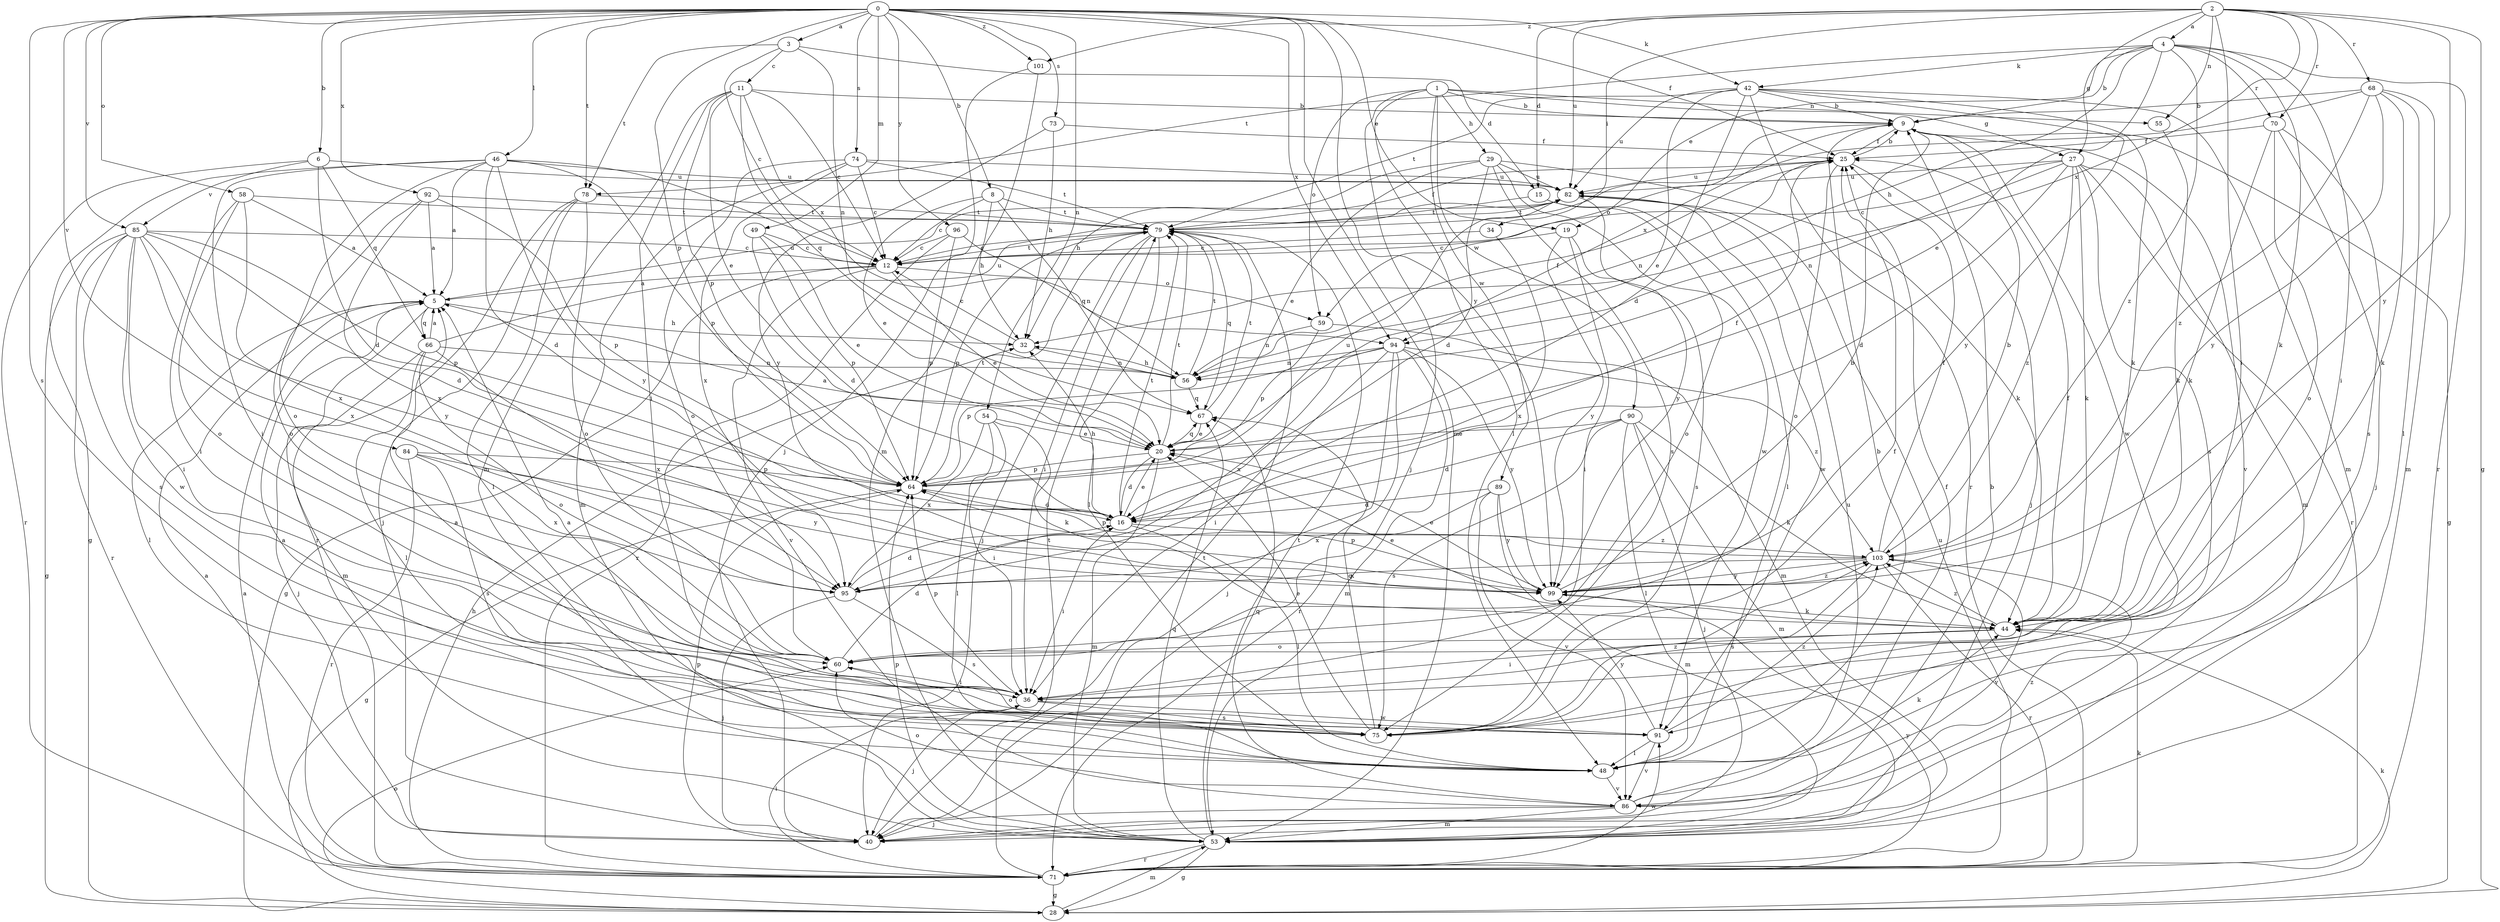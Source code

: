 strict digraph  {
0;
1;
2;
3;
4;
5;
6;
8;
9;
11;
12;
15;
16;
19;
20;
25;
27;
28;
29;
32;
34;
36;
40;
42;
44;
46;
48;
49;
53;
54;
55;
56;
58;
59;
60;
64;
66;
67;
68;
70;
71;
73;
74;
75;
78;
79;
82;
84;
85;
86;
89;
90;
91;
92;
94;
95;
96;
99;
101;
103;
0 -> 3  [label=a];
0 -> 6  [label=b];
0 -> 8  [label=b];
0 -> 19  [label=e];
0 -> 25  [label=f];
0 -> 42  [label=k];
0 -> 46  [label=l];
0 -> 49  [label=m];
0 -> 53  [label=m];
0 -> 54  [label=n];
0 -> 58  [label=o];
0 -> 64  [label=p];
0 -> 73  [label=s];
0 -> 74  [label=s];
0 -> 75  [label=s];
0 -> 78  [label=t];
0 -> 84  [label=v];
0 -> 85  [label=v];
0 -> 92  [label=x];
0 -> 94  [label=x];
0 -> 96  [label=y];
0 -> 99  [label=y];
0 -> 101  [label=z];
1 -> 9  [label=b];
1 -> 27  [label=g];
1 -> 29  [label=h];
1 -> 40  [label=j];
1 -> 48  [label=l];
1 -> 55  [label=n];
1 -> 59  [label=o];
1 -> 89  [label=w];
1 -> 90  [label=w];
2 -> 4  [label=a];
2 -> 15  [label=d];
2 -> 27  [label=g];
2 -> 28  [label=g];
2 -> 34  [label=i];
2 -> 36  [label=i];
2 -> 55  [label=n];
2 -> 68  [label=r];
2 -> 70  [label=r];
2 -> 82  [label=u];
2 -> 94  [label=x];
2 -> 99  [label=y];
2 -> 101  [label=z];
3 -> 11  [label=c];
3 -> 12  [label=c];
3 -> 15  [label=d];
3 -> 56  [label=n];
3 -> 78  [label=t];
4 -> 9  [label=b];
4 -> 19  [label=e];
4 -> 20  [label=e];
4 -> 32  [label=h];
4 -> 36  [label=i];
4 -> 42  [label=k];
4 -> 44  [label=k];
4 -> 70  [label=r];
4 -> 71  [label=r];
4 -> 78  [label=t];
4 -> 103  [label=z];
5 -> 32  [label=h];
5 -> 48  [label=l];
5 -> 53  [label=m];
5 -> 66  [label=q];
5 -> 82  [label=u];
6 -> 16  [label=d];
6 -> 66  [label=q];
6 -> 71  [label=r];
6 -> 82  [label=u];
6 -> 85  [label=v];
8 -> 12  [label=c];
8 -> 20  [label=e];
8 -> 32  [label=h];
8 -> 67  [label=q];
8 -> 79  [label=t];
9 -> 25  [label=f];
9 -> 28  [label=g];
9 -> 59  [label=o];
9 -> 86  [label=v];
9 -> 91  [label=w];
9 -> 94  [label=x];
11 -> 9  [label=b];
11 -> 12  [label=c];
11 -> 20  [label=e];
11 -> 36  [label=i];
11 -> 53  [label=m];
11 -> 64  [label=p];
11 -> 67  [label=q];
11 -> 94  [label=x];
12 -> 5  [label=a];
12 -> 20  [label=e];
12 -> 28  [label=g];
12 -> 59  [label=o];
12 -> 79  [label=t];
12 -> 86  [label=v];
15 -> 48  [label=l];
15 -> 60  [label=o];
15 -> 79  [label=t];
16 -> 20  [label=e];
16 -> 32  [label=h];
16 -> 36  [label=i];
16 -> 48  [label=l];
16 -> 79  [label=t];
16 -> 103  [label=z];
19 -> 12  [label=c];
19 -> 36  [label=i];
19 -> 75  [label=s];
19 -> 99  [label=y];
20 -> 5  [label=a];
20 -> 16  [label=d];
20 -> 53  [label=m];
20 -> 64  [label=p];
20 -> 67  [label=q];
20 -> 79  [label=t];
25 -> 9  [label=b];
25 -> 40  [label=j];
25 -> 56  [label=n];
25 -> 60  [label=o];
25 -> 82  [label=u];
27 -> 12  [label=c];
27 -> 16  [label=d];
27 -> 44  [label=k];
27 -> 53  [label=m];
27 -> 56  [label=n];
27 -> 71  [label=r];
27 -> 75  [label=s];
27 -> 82  [label=u];
27 -> 103  [label=z];
28 -> 44  [label=k];
28 -> 53  [label=m];
28 -> 60  [label=o];
29 -> 16  [label=d];
29 -> 20  [label=e];
29 -> 32  [label=h];
29 -> 44  [label=k];
29 -> 75  [label=s];
29 -> 82  [label=u];
29 -> 91  [label=w];
32 -> 12  [label=c];
32 -> 56  [label=n];
34 -> 12  [label=c];
34 -> 95  [label=x];
36 -> 40  [label=j];
36 -> 64  [label=p];
36 -> 75  [label=s];
36 -> 91  [label=w];
40 -> 5  [label=a];
40 -> 9  [label=b];
40 -> 64  [label=p];
40 -> 79  [label=t];
42 -> 9  [label=b];
42 -> 16  [label=d];
42 -> 20  [label=e];
42 -> 44  [label=k];
42 -> 53  [label=m];
42 -> 71  [label=r];
42 -> 79  [label=t];
42 -> 82  [label=u];
42 -> 99  [label=y];
44 -> 20  [label=e];
44 -> 25  [label=f];
44 -> 36  [label=i];
44 -> 60  [label=o];
44 -> 103  [label=z];
46 -> 5  [label=a];
46 -> 12  [label=c];
46 -> 16  [label=d];
46 -> 28  [label=g];
46 -> 36  [label=i];
46 -> 60  [label=o];
46 -> 64  [label=p];
46 -> 82  [label=u];
46 -> 99  [label=y];
48 -> 5  [label=a];
48 -> 9  [label=b];
48 -> 44  [label=k];
48 -> 86  [label=v];
49 -> 12  [label=c];
49 -> 16  [label=d];
49 -> 20  [label=e];
49 -> 64  [label=p];
53 -> 28  [label=g];
53 -> 64  [label=p];
53 -> 67  [label=q];
53 -> 71  [label=r];
53 -> 79  [label=t];
54 -> 20  [label=e];
54 -> 36  [label=i];
54 -> 44  [label=k];
54 -> 48  [label=l];
54 -> 95  [label=x];
55 -> 44  [label=k];
56 -> 25  [label=f];
56 -> 32  [label=h];
56 -> 67  [label=q];
56 -> 79  [label=t];
58 -> 5  [label=a];
58 -> 36  [label=i];
58 -> 60  [label=o];
58 -> 79  [label=t];
58 -> 95  [label=x];
59 -> 53  [label=m];
59 -> 56  [label=n];
59 -> 64  [label=p];
60 -> 16  [label=d];
60 -> 36  [label=i];
64 -> 16  [label=d];
64 -> 25  [label=f];
64 -> 28  [label=g];
64 -> 79  [label=t];
64 -> 82  [label=u];
66 -> 5  [label=a];
66 -> 40  [label=j];
66 -> 48  [label=l];
66 -> 56  [label=n];
66 -> 60  [label=o];
66 -> 82  [label=u];
66 -> 95  [label=x];
67 -> 20  [label=e];
67 -> 79  [label=t];
68 -> 9  [label=b];
68 -> 44  [label=k];
68 -> 48  [label=l];
68 -> 53  [label=m];
68 -> 79  [label=t];
68 -> 99  [label=y];
68 -> 103  [label=z];
70 -> 25  [label=f];
70 -> 40  [label=j];
70 -> 44  [label=k];
70 -> 60  [label=o];
70 -> 75  [label=s];
71 -> 5  [label=a];
71 -> 28  [label=g];
71 -> 32  [label=h];
71 -> 36  [label=i];
71 -> 44  [label=k];
71 -> 79  [label=t];
71 -> 82  [label=u];
71 -> 91  [label=w];
71 -> 99  [label=y];
73 -> 25  [label=f];
73 -> 32  [label=h];
73 -> 99  [label=y];
74 -> 12  [label=c];
74 -> 53  [label=m];
74 -> 60  [label=o];
74 -> 79  [label=t];
74 -> 82  [label=u];
74 -> 95  [label=x];
75 -> 5  [label=a];
75 -> 20  [label=e];
75 -> 25  [label=f];
75 -> 67  [label=q];
75 -> 103  [label=z];
78 -> 40  [label=j];
78 -> 48  [label=l];
78 -> 60  [label=o];
78 -> 71  [label=r];
78 -> 79  [label=t];
79 -> 12  [label=c];
79 -> 25  [label=f];
79 -> 36  [label=i];
79 -> 40  [label=j];
79 -> 48  [label=l];
79 -> 64  [label=p];
79 -> 67  [label=q];
82 -> 79  [label=t];
82 -> 91  [label=w];
82 -> 99  [label=y];
84 -> 64  [label=p];
84 -> 71  [label=r];
84 -> 75  [label=s];
84 -> 95  [label=x];
84 -> 99  [label=y];
85 -> 12  [label=c];
85 -> 16  [label=d];
85 -> 28  [label=g];
85 -> 36  [label=i];
85 -> 64  [label=p];
85 -> 71  [label=r];
85 -> 75  [label=s];
85 -> 91  [label=w];
85 -> 95  [label=x];
85 -> 99  [label=y];
86 -> 25  [label=f];
86 -> 40  [label=j];
86 -> 53  [label=m];
86 -> 60  [label=o];
86 -> 67  [label=q];
86 -> 82  [label=u];
86 -> 103  [label=z];
89 -> 16  [label=d];
89 -> 53  [label=m];
89 -> 86  [label=v];
89 -> 95  [label=x];
89 -> 99  [label=y];
90 -> 16  [label=d];
90 -> 20  [label=e];
90 -> 40  [label=j];
90 -> 44  [label=k];
90 -> 48  [label=l];
90 -> 53  [label=m];
90 -> 75  [label=s];
91 -> 5  [label=a];
91 -> 48  [label=l];
91 -> 60  [label=o];
91 -> 86  [label=v];
91 -> 99  [label=y];
91 -> 103  [label=z];
92 -> 5  [label=a];
92 -> 60  [label=o];
92 -> 64  [label=p];
92 -> 79  [label=t];
92 -> 95  [label=x];
94 -> 36  [label=i];
94 -> 40  [label=j];
94 -> 53  [label=m];
94 -> 56  [label=n];
94 -> 64  [label=p];
94 -> 71  [label=r];
94 -> 95  [label=x];
94 -> 99  [label=y];
94 -> 103  [label=z];
95 -> 16  [label=d];
95 -> 40  [label=j];
95 -> 75  [label=s];
96 -> 12  [label=c];
96 -> 56  [label=n];
96 -> 64  [label=p];
96 -> 71  [label=r];
99 -> 9  [label=b];
99 -> 20  [label=e];
99 -> 44  [label=k];
99 -> 64  [label=p];
99 -> 103  [label=z];
101 -> 40  [label=j];
101 -> 53  [label=m];
103 -> 9  [label=b];
103 -> 25  [label=f];
103 -> 64  [label=p];
103 -> 71  [label=r];
103 -> 75  [label=s];
103 -> 86  [label=v];
103 -> 95  [label=x];
103 -> 99  [label=y];
}
